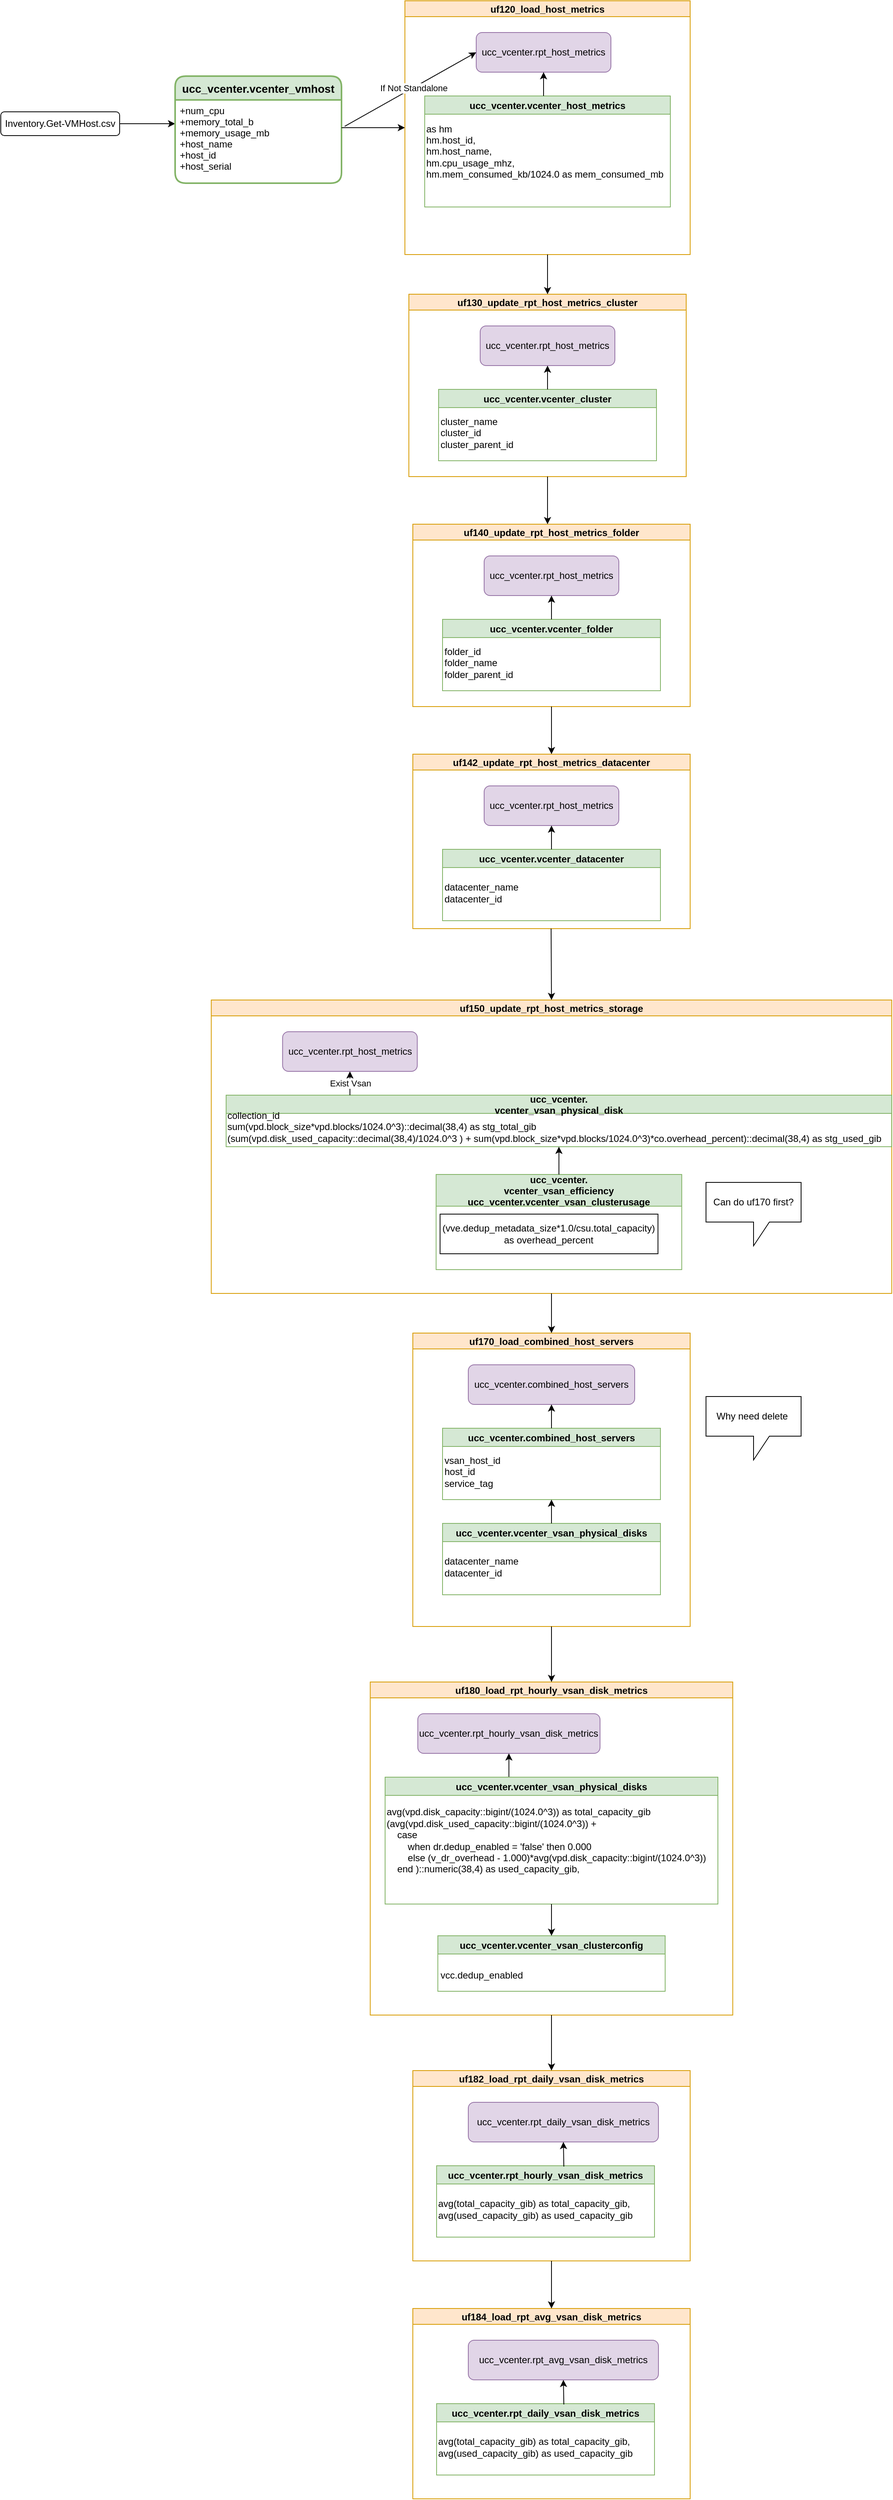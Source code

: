 <mxfile version="17.2.4" type="github">
  <diagram id="R2lEEEUBdFMjLlhIrx00" name="Page-1">
    <mxGraphModel dx="782" dy="379" grid="1" gridSize="10" guides="1" tooltips="1" connect="1" arrows="1" fold="1" page="1" pageScale="1" pageWidth="850" pageHeight="1100" math="0" shadow="0" extFonts="Permanent Marker^https://fonts.googleapis.com/css?family=Permanent+Marker">
      <root>
        <mxCell id="0" />
        <mxCell id="1" parent="0" />
        <mxCell id="P4FuP0LSuR6LacXq8Uvd-1" value="Inventory.Get-VMHost.csv" style="rounded=1;whiteSpace=wrap;html=1;" vertex="1" parent="1">
          <mxGeometry x="60" y="160" width="150" height="30" as="geometry" />
        </mxCell>
        <mxCell id="P4FuP0LSuR6LacXq8Uvd-2" value="" style="endArrow=classic;html=1;rounded=0;exitX=1;exitY=0.5;exitDx=0;exitDy=0;" edge="1" parent="1" source="P4FuP0LSuR6LacXq8Uvd-1">
          <mxGeometry width="50" height="50" relative="1" as="geometry">
            <mxPoint x="230" y="220" as="sourcePoint" />
            <mxPoint x="280" y="175" as="targetPoint" />
          </mxGeometry>
        </mxCell>
        <mxCell id="P4FuP0LSuR6LacXq8Uvd-8" value="ucc_vcenter.vcenter_vmhost" style="swimlane;childLayout=stackLayout;horizontal=1;startSize=30;horizontalStack=0;rounded=1;fontSize=14;fontStyle=1;strokeWidth=2;resizeParent=0;resizeLast=1;shadow=0;dashed=0;align=center;fillColor=#d5e8d4;strokeColor=#82b366;" vertex="1" parent="1">
          <mxGeometry x="280" y="115" width="210" height="135" as="geometry" />
        </mxCell>
        <mxCell id="P4FuP0LSuR6LacXq8Uvd-9" value="+num_cpu&#xa;+memory_total_b&#xa;+memory_usage_mb&#xa;+host_name&#xa;+host_id&#xa;+host_serial" style="align=left;strokeColor=none;fillColor=none;spacingLeft=4;fontSize=12;verticalAlign=top;resizable=0;rotatable=0;part=1;" vertex="1" parent="P4FuP0LSuR6LacXq8Uvd-8">
          <mxGeometry y="30" width="210" height="105" as="geometry" />
        </mxCell>
        <mxCell id="P4FuP0LSuR6LacXq8Uvd-10" value="" style="endArrow=classic;html=1;rounded=0;entryX=0;entryY=0.5;entryDx=0;entryDy=0;" edge="1" parent="1" target="P4FuP0LSuR6LacXq8Uvd-14">
          <mxGeometry width="50" height="50" relative="1" as="geometry">
            <mxPoint x="490" y="180" as="sourcePoint" />
            <mxPoint x="580" y="179" as="targetPoint" />
          </mxGeometry>
        </mxCell>
        <mxCell id="P4FuP0LSuR6LacXq8Uvd-14" value="uf120_load_host_metrics" style="swimlane;startSize=20;horizontal=1;containerType=tree;newEdgeStyle={&quot;edgeStyle&quot;:&quot;elbowEdgeStyle&quot;,&quot;startArrow&quot;:&quot;none&quot;,&quot;endArrow&quot;:&quot;none&quot;};fillColor=#ffe6cc;strokeColor=#d79b00;" vertex="1" parent="1">
          <mxGeometry x="570" y="20" width="360" height="320" as="geometry" />
        </mxCell>
        <mxCell id="P4FuP0LSuR6LacXq8Uvd-24" value="ucc_vcenter.rpt_host_metrics" style="rounded=1;whiteSpace=wrap;html=1;fillColor=#e1d5e7;strokeColor=#9673a6;" vertex="1" parent="P4FuP0LSuR6LacXq8Uvd-14">
          <mxGeometry x="90" y="40" width="170" height="50" as="geometry" />
        </mxCell>
        <mxCell id="P4FuP0LSuR6LacXq8Uvd-25" value="ucc_vcenter.vcenter_host_metrics" style="swimlane;fillColor=#d5e8d4;strokeColor=#82b366;" vertex="1" parent="P4FuP0LSuR6LacXq8Uvd-14">
          <mxGeometry x="25" y="120" width="310" height="140" as="geometry" />
        </mxCell>
        <mxCell id="P4FuP0LSuR6LacXq8Uvd-27" value="&lt;div&gt;as hm&lt;/div&gt;&lt;div&gt;hm.host_id,&lt;/div&gt;&lt;div&gt;&lt;span&gt;		&lt;/span&gt;hm.host_name,&lt;/div&gt;&lt;div&gt;&lt;span&gt;		&lt;/span&gt;hm.cpu_usage_mhz,&lt;/div&gt;&lt;div&gt;&lt;span&gt;		&lt;/span&gt;hm.mem_consumed_kb/1024.0 as mem_consumed_mb&lt;/div&gt;" style="text;html=1;align=left;verticalAlign=middle;resizable=0;points=[];autosize=1;strokeColor=none;fillColor=none;" vertex="1" parent="P4FuP0LSuR6LacXq8Uvd-25">
          <mxGeometry y="30" width="310" height="80" as="geometry" />
        </mxCell>
        <mxCell id="P4FuP0LSuR6LacXq8Uvd-29" value="" style="endArrow=classic;html=1;rounded=0;entryX=0.5;entryY=1;entryDx=0;entryDy=0;" edge="1" parent="P4FuP0LSuR6LacXq8Uvd-14" target="P4FuP0LSuR6LacXq8Uvd-24">
          <mxGeometry width="50" height="50" relative="1" as="geometry">
            <mxPoint x="175" y="120" as="sourcePoint" />
            <mxPoint x="210" y="150" as="targetPoint" />
          </mxGeometry>
        </mxCell>
        <mxCell id="P4FuP0LSuR6LacXq8Uvd-28" value="" style="endArrow=classic;html=1;rounded=0;exitX=1.019;exitY=0.317;exitDx=0;exitDy=0;exitPerimeter=0;entryX=0;entryY=0.5;entryDx=0;entryDy=0;" edge="1" parent="1" source="P4FuP0LSuR6LacXq8Uvd-9" target="P4FuP0LSuR6LacXq8Uvd-24">
          <mxGeometry width="50" height="50" relative="1" as="geometry">
            <mxPoint x="620" y="200" as="sourcePoint" />
            <mxPoint x="670" y="150" as="targetPoint" />
          </mxGeometry>
        </mxCell>
        <mxCell id="P4FuP0LSuR6LacXq8Uvd-30" value="If Not Standalone" style="edgeLabel;html=1;align=center;verticalAlign=middle;resizable=0;points=[];" vertex="1" connectable="0" parent="P4FuP0LSuR6LacXq8Uvd-28">
          <mxGeometry x="-0.141" relative="1" as="geometry">
            <mxPoint x="15" y="-8" as="offset" />
          </mxGeometry>
        </mxCell>
        <mxCell id="P4FuP0LSuR6LacXq8Uvd-31" value="uf130_update_rpt_host_metrics_cluster" style="swimlane;startSize=20;horizontal=1;containerType=tree;newEdgeStyle={&quot;edgeStyle&quot;:&quot;elbowEdgeStyle&quot;,&quot;startArrow&quot;:&quot;none&quot;,&quot;endArrow&quot;:&quot;none&quot;};fillColor=#ffe6cc;strokeColor=#d79b00;" vertex="1" parent="1">
          <mxGeometry x="575" y="390" width="350" height="230" as="geometry" />
        </mxCell>
        <mxCell id="P4FuP0LSuR6LacXq8Uvd-32" value="ucc_vcenter.rpt_host_metrics" style="rounded=1;whiteSpace=wrap;html=1;fillColor=#e1d5e7;strokeColor=#9673a6;" vertex="1" parent="P4FuP0LSuR6LacXq8Uvd-31">
          <mxGeometry x="90" y="40" width="170" height="50" as="geometry" />
        </mxCell>
        <mxCell id="P4FuP0LSuR6LacXq8Uvd-33" value="ucc_vcenter.vcenter_cluster" style="swimlane;fillColor=#d5e8d4;strokeColor=#82b366;" vertex="1" parent="P4FuP0LSuR6LacXq8Uvd-31">
          <mxGeometry x="37.5" y="120" width="275" height="90" as="geometry" />
        </mxCell>
        <mxCell id="P4FuP0LSuR6LacXq8Uvd-34" value="cluster_name&lt;br&gt;cluster_id&lt;br&gt;cluster_parent_id" style="text;html=1;align=left;verticalAlign=middle;resizable=0;points=[];autosize=1;strokeColor=none;fillColor=none;" vertex="1" parent="P4FuP0LSuR6LacXq8Uvd-33">
          <mxGeometry y="30" width="110" height="50" as="geometry" />
        </mxCell>
        <mxCell id="P4FuP0LSuR6LacXq8Uvd-35" value="" style="endArrow=classic;html=1;rounded=0;entryX=0.5;entryY=1;entryDx=0;entryDy=0;" edge="1" parent="P4FuP0LSuR6LacXq8Uvd-31" target="P4FuP0LSuR6LacXq8Uvd-32">
          <mxGeometry width="50" height="50" relative="1" as="geometry">
            <mxPoint x="175" y="120" as="sourcePoint" />
            <mxPoint x="210" y="150" as="targetPoint" />
          </mxGeometry>
        </mxCell>
        <mxCell id="P4FuP0LSuR6LacXq8Uvd-36" value="" style="endArrow=classic;html=1;rounded=0;exitX=0.5;exitY=1;exitDx=0;exitDy=0;entryX=0.5;entryY=0;entryDx=0;entryDy=0;" edge="1" parent="1" source="P4FuP0LSuR6LacXq8Uvd-14" target="P4FuP0LSuR6LacXq8Uvd-31">
          <mxGeometry width="50" height="50" relative="1" as="geometry">
            <mxPoint x="620" y="550" as="sourcePoint" />
            <mxPoint x="670" y="500" as="targetPoint" />
          </mxGeometry>
        </mxCell>
        <mxCell id="P4FuP0LSuR6LacXq8Uvd-37" value="uf140_update_rpt_host_metrics_folder" style="swimlane;startSize=20;horizontal=1;containerType=tree;newEdgeStyle={&quot;edgeStyle&quot;:&quot;elbowEdgeStyle&quot;,&quot;startArrow&quot;:&quot;none&quot;,&quot;endArrow&quot;:&quot;none&quot;};fillColor=#ffe6cc;strokeColor=#d79b00;" vertex="1" parent="1">
          <mxGeometry x="580" y="680" width="350" height="230" as="geometry" />
        </mxCell>
        <mxCell id="P4FuP0LSuR6LacXq8Uvd-38" value="ucc_vcenter.rpt_host_metrics" style="rounded=1;whiteSpace=wrap;html=1;fillColor=#e1d5e7;strokeColor=#9673a6;" vertex="1" parent="P4FuP0LSuR6LacXq8Uvd-37">
          <mxGeometry x="90" y="40" width="170" height="50" as="geometry" />
        </mxCell>
        <mxCell id="P4FuP0LSuR6LacXq8Uvd-39" value="ucc_vcenter.vcenter_folder" style="swimlane;fillColor=#d5e8d4;strokeColor=#82b366;" vertex="1" parent="P4FuP0LSuR6LacXq8Uvd-37">
          <mxGeometry x="37.5" y="120" width="275" height="90" as="geometry" />
        </mxCell>
        <mxCell id="P4FuP0LSuR6LacXq8Uvd-40" value="folder_id&lt;br&gt;folder_name&lt;br&gt;folder_parent_id" style="text;html=1;align=left;verticalAlign=middle;resizable=0;points=[];autosize=1;strokeColor=none;fillColor=none;" vertex="1" parent="P4FuP0LSuR6LacXq8Uvd-39">
          <mxGeometry y="30" width="100" height="50" as="geometry" />
        </mxCell>
        <mxCell id="P4FuP0LSuR6LacXq8Uvd-41" value="" style="endArrow=classic;html=1;rounded=0;entryX=0.5;entryY=1;entryDx=0;entryDy=0;" edge="1" parent="P4FuP0LSuR6LacXq8Uvd-37" target="P4FuP0LSuR6LacXq8Uvd-38">
          <mxGeometry width="50" height="50" relative="1" as="geometry">
            <mxPoint x="175" y="120" as="sourcePoint" />
            <mxPoint x="210" y="150" as="targetPoint" />
          </mxGeometry>
        </mxCell>
        <mxCell id="P4FuP0LSuR6LacXq8Uvd-42" value="" style="endArrow=classic;html=1;rounded=0;exitX=0.5;exitY=1;exitDx=0;exitDy=0;" edge="1" parent="1" source="P4FuP0LSuR6LacXq8Uvd-31">
          <mxGeometry width="50" height="50" relative="1" as="geometry">
            <mxPoint x="700" y="680" as="sourcePoint" />
            <mxPoint x="750" y="680" as="targetPoint" />
          </mxGeometry>
        </mxCell>
        <mxCell id="P4FuP0LSuR6LacXq8Uvd-43" value="uf142_update_rpt_host_metrics_datacenter" style="swimlane;startSize=20;horizontal=1;containerType=tree;newEdgeStyle={&quot;edgeStyle&quot;:&quot;elbowEdgeStyle&quot;,&quot;startArrow&quot;:&quot;none&quot;,&quot;endArrow&quot;:&quot;none&quot;};fillColor=#ffe6cc;strokeColor=#d79b00;" vertex="1" parent="1">
          <mxGeometry x="580" y="970" width="350" height="220" as="geometry" />
        </mxCell>
        <mxCell id="P4FuP0LSuR6LacXq8Uvd-44" value="ucc_vcenter.rpt_host_metrics" style="rounded=1;whiteSpace=wrap;html=1;fillColor=#e1d5e7;strokeColor=#9673a6;" vertex="1" parent="P4FuP0LSuR6LacXq8Uvd-43">
          <mxGeometry x="90" y="40" width="170" height="50" as="geometry" />
        </mxCell>
        <mxCell id="P4FuP0LSuR6LacXq8Uvd-45" value="ucc_vcenter.vcenter_datacenter" style="swimlane;fillColor=#d5e8d4;strokeColor=#82b366;" vertex="1" parent="P4FuP0LSuR6LacXq8Uvd-43">
          <mxGeometry x="37.5" y="120" width="275" height="90" as="geometry" />
        </mxCell>
        <mxCell id="P4FuP0LSuR6LacXq8Uvd-46" value="datacenter_name&lt;br&gt;datacenter_id" style="text;html=1;align=left;verticalAlign=middle;resizable=0;points=[];autosize=1;strokeColor=none;fillColor=none;" vertex="1" parent="P4FuP0LSuR6LacXq8Uvd-45">
          <mxGeometry y="40" width="110" height="30" as="geometry" />
        </mxCell>
        <mxCell id="P4FuP0LSuR6LacXq8Uvd-47" value="" style="endArrow=classic;html=1;rounded=0;entryX=0.5;entryY=1;entryDx=0;entryDy=0;" edge="1" parent="P4FuP0LSuR6LacXq8Uvd-43" target="P4FuP0LSuR6LacXq8Uvd-44">
          <mxGeometry width="50" height="50" relative="1" as="geometry">
            <mxPoint x="175" y="120" as="sourcePoint" />
            <mxPoint x="210" y="150" as="targetPoint" />
          </mxGeometry>
        </mxCell>
        <mxCell id="P4FuP0LSuR6LacXq8Uvd-48" value="" style="endArrow=classic;html=1;rounded=0;exitX=0.5;exitY=1;exitDx=0;exitDy=0;entryX=0.5;entryY=0;entryDx=0;entryDy=0;" edge="1" parent="1" source="P4FuP0LSuR6LacXq8Uvd-37" target="P4FuP0LSuR6LacXq8Uvd-43">
          <mxGeometry width="50" height="50" relative="1" as="geometry">
            <mxPoint x="420" y="1000" as="sourcePoint" />
            <mxPoint x="470" y="950" as="targetPoint" />
          </mxGeometry>
        </mxCell>
        <mxCell id="P4FuP0LSuR6LacXq8Uvd-49" value="uf150_update_rpt_host_metrics_storage" style="swimlane;startSize=20;horizontal=1;containerType=tree;newEdgeStyle={&quot;edgeStyle&quot;:&quot;elbowEdgeStyle&quot;,&quot;startArrow&quot;:&quot;none&quot;,&quot;endArrow&quot;:&quot;none&quot;};fillColor=#ffe6cc;strokeColor=#d79b00;" vertex="1" parent="1">
          <mxGeometry x="325.63" y="1280" width="858.75" height="370" as="geometry" />
        </mxCell>
        <mxCell id="P4FuP0LSuR6LacXq8Uvd-50" value="ucc_vcenter.rpt_host_metrics" style="rounded=1;whiteSpace=wrap;html=1;fillColor=#e1d5e7;strokeColor=#9673a6;" vertex="1" parent="P4FuP0LSuR6LacXq8Uvd-49">
          <mxGeometry x="90" y="40" width="170" height="50" as="geometry" />
        </mxCell>
        <mxCell id="P4FuP0LSuR6LacXq8Uvd-51" value="ucc_vcenter.&#xa;vcenter_vsan_physical_disk" style="swimlane;fillColor=#d5e8d4;strokeColor=#82b366;" vertex="1" parent="P4FuP0LSuR6LacXq8Uvd-49">
          <mxGeometry x="18.75" y="120" width="840" height="65" as="geometry" />
        </mxCell>
        <mxCell id="P4FuP0LSuR6LacXq8Uvd-52" value="collection_id&lt;br&gt;sum(vpd.block_size*vpd.blocks/1024.0^3)::decimal(38,4) as stg_total_gib&lt;br&gt;(sum(vpd.disk_used_capacity::decimal(38,4)/1024.0^3 ) + sum(vpd.block_size*vpd.blocks/1024.0^3)*co.overhead_percent)::decimal(38,4) as stg_used_gib" style="text;html=1;align=left;verticalAlign=middle;resizable=0;points=[];autosize=1;strokeColor=none;fillColor=none;" vertex="1" parent="P4FuP0LSuR6LacXq8Uvd-51">
          <mxGeometry y="15" width="840" height="50" as="geometry" />
        </mxCell>
        <mxCell id="P4FuP0LSuR6LacXq8Uvd-53" value="Exist Vsan" style="endArrow=classic;html=1;rounded=0;entryX=0.5;entryY=1;entryDx=0;entryDy=0;" edge="1" parent="P4FuP0LSuR6LacXq8Uvd-49" target="P4FuP0LSuR6LacXq8Uvd-50">
          <mxGeometry width="50" height="50" relative="1" as="geometry">
            <mxPoint x="175" y="120" as="sourcePoint" />
            <mxPoint x="210" y="150" as="targetPoint" />
            <Array as="points" />
          </mxGeometry>
        </mxCell>
        <mxCell id="P4FuP0LSuR6LacXq8Uvd-57" value="ucc_vcenter.&#xa;vcenter_vsan_efficiency&#xa;ucc_vcenter.vcenter_vsan_clusterusage" style="swimlane;fillColor=#d5e8d4;strokeColor=#82b366;startSize=40;" vertex="1" parent="P4FuP0LSuR6LacXq8Uvd-49">
          <mxGeometry x="283.75" y="220" width="310" height="120" as="geometry" />
        </mxCell>
        <mxCell id="P4FuP0LSuR6LacXq8Uvd-62" value="(vve.dedup_metadata_size*1.0/csu.total_capacity) as overhead_percent" style="whiteSpace=wrap;html=1;" vertex="1" parent="P4FuP0LSuR6LacXq8Uvd-57">
          <mxGeometry x="5" y="50" width="275" height="50" as="geometry" />
        </mxCell>
        <mxCell id="P4FuP0LSuR6LacXq8Uvd-59" value="" style="endArrow=classic;html=1;rounded=0;exitX=0.5;exitY=0;exitDx=0;exitDy=0;entryX=0.5;entryY=1;entryDx=0;entryDy=0;" edge="1" parent="P4FuP0LSuR6LacXq8Uvd-49" source="P4FuP0LSuR6LacXq8Uvd-57" target="P4FuP0LSuR6LacXq8Uvd-51">
          <mxGeometry width="50" height="50" relative="1" as="geometry">
            <mxPoint x="90" y="230" as="sourcePoint" />
            <mxPoint x="140" y="180" as="targetPoint" />
          </mxGeometry>
        </mxCell>
        <mxCell id="P4FuP0LSuR6LacXq8Uvd-73" value="Can do uf170 first?" style="shape=callout;whiteSpace=wrap;html=1;perimeter=calloutPerimeter;" vertex="1" parent="P4FuP0LSuR6LacXq8Uvd-49">
          <mxGeometry x="624.37" y="230" width="120" height="80" as="geometry" />
        </mxCell>
        <mxCell id="P4FuP0LSuR6LacXq8Uvd-54" value="" style="endArrow=classic;html=1;rounded=0;exitX=0.5;exitY=1;exitDx=0;exitDy=0;entryX=0.5;entryY=0;entryDx=0;entryDy=0;" edge="1" parent="1" target="P4FuP0LSuR6LacXq8Uvd-49">
          <mxGeometry width="50" height="50" relative="1" as="geometry">
            <mxPoint x="754.5" y="1190" as="sourcePoint" />
            <mxPoint x="754.5" y="1250" as="targetPoint" />
          </mxGeometry>
        </mxCell>
        <mxCell id="P4FuP0LSuR6LacXq8Uvd-63" value="uf170_load_combined_host_servers" style="swimlane;startSize=20;horizontal=1;containerType=tree;newEdgeStyle={&quot;edgeStyle&quot;:&quot;elbowEdgeStyle&quot;,&quot;startArrow&quot;:&quot;none&quot;,&quot;endArrow&quot;:&quot;none&quot;};fillColor=#ffe6cc;strokeColor=#d79b00;" vertex="1" parent="1">
          <mxGeometry x="580" y="1700" width="350" height="370" as="geometry" />
        </mxCell>
        <mxCell id="P4FuP0LSuR6LacXq8Uvd-64" value="ucc_vcenter.combined_host_servers" style="rounded=1;whiteSpace=wrap;html=1;fillColor=#e1d5e7;strokeColor=#9673a6;" vertex="1" parent="P4FuP0LSuR6LacXq8Uvd-63">
          <mxGeometry x="70" y="40" width="210" height="50" as="geometry" />
        </mxCell>
        <mxCell id="P4FuP0LSuR6LacXq8Uvd-65" value="ucc_vcenter.combined_host_servers" style="swimlane;fillColor=#d5e8d4;strokeColor=#82b366;" vertex="1" parent="P4FuP0LSuR6LacXq8Uvd-63">
          <mxGeometry x="37.5" y="120" width="275" height="90" as="geometry" />
        </mxCell>
        <mxCell id="P4FuP0LSuR6LacXq8Uvd-66" value="vsan_host_id&lt;br&gt;host_id&lt;br&gt;service_tag" style="text;html=1;align=left;verticalAlign=middle;resizable=0;points=[];autosize=1;strokeColor=none;fillColor=none;" vertex="1" parent="P4FuP0LSuR6LacXq8Uvd-65">
          <mxGeometry y="30" width="90" height="50" as="geometry" />
        </mxCell>
        <mxCell id="P4FuP0LSuR6LacXq8Uvd-67" value="" style="endArrow=classic;html=1;rounded=0;entryX=0.5;entryY=1;entryDx=0;entryDy=0;" edge="1" parent="P4FuP0LSuR6LacXq8Uvd-63" target="P4FuP0LSuR6LacXq8Uvd-64">
          <mxGeometry width="50" height="50" relative="1" as="geometry">
            <mxPoint x="175" y="120" as="sourcePoint" />
            <mxPoint x="210" y="150" as="targetPoint" />
          </mxGeometry>
        </mxCell>
        <mxCell id="P4FuP0LSuR6LacXq8Uvd-69" value="ucc_vcenter.vcenter_vsan_physical_disks" style="swimlane;fillColor=#d5e8d4;strokeColor=#82b366;" vertex="1" parent="P4FuP0LSuR6LacXq8Uvd-63">
          <mxGeometry x="37.5" y="240" width="275" height="90" as="geometry" />
        </mxCell>
        <mxCell id="P4FuP0LSuR6LacXq8Uvd-70" value="datacenter_name&lt;br&gt;datacenter_id" style="text;html=1;align=left;verticalAlign=middle;resizable=0;points=[];autosize=1;strokeColor=none;fillColor=none;" vertex="1" parent="P4FuP0LSuR6LacXq8Uvd-69">
          <mxGeometry y="40" width="110" height="30" as="geometry" />
        </mxCell>
        <mxCell id="P4FuP0LSuR6LacXq8Uvd-71" value="" style="endArrow=classic;html=1;rounded=0;exitX=0.5;exitY=0;exitDx=0;exitDy=0;entryX=0.5;entryY=1;entryDx=0;entryDy=0;" edge="1" parent="P4FuP0LSuR6LacXq8Uvd-63" source="P4FuP0LSuR6LacXq8Uvd-69" target="P4FuP0LSuR6LacXq8Uvd-65">
          <mxGeometry width="50" height="50" relative="1" as="geometry">
            <mxPoint x="-90" y="310" as="sourcePoint" />
            <mxPoint x="-40" y="260" as="targetPoint" />
          </mxGeometry>
        </mxCell>
        <mxCell id="P4FuP0LSuR6LacXq8Uvd-68" value="" style="endArrow=classic;html=1;rounded=0;exitX=0.5;exitY=1;exitDx=0;exitDy=0;entryX=0.5;entryY=0;entryDx=0;entryDy=0;" edge="1" parent="1" source="P4FuP0LSuR6LacXq8Uvd-49" target="P4FuP0LSuR6LacXq8Uvd-63">
          <mxGeometry width="50" height="50" relative="1" as="geometry">
            <mxPoint x="500" y="1730" as="sourcePoint" />
            <mxPoint x="550" y="1680" as="targetPoint" />
          </mxGeometry>
        </mxCell>
        <mxCell id="P4FuP0LSuR6LacXq8Uvd-72" value="Why need delete&amp;nbsp;" style="shape=callout;whiteSpace=wrap;html=1;perimeter=calloutPerimeter;" vertex="1" parent="1">
          <mxGeometry x="950" y="1780" width="120" height="80" as="geometry" />
        </mxCell>
        <mxCell id="P4FuP0LSuR6LacXq8Uvd-74" value="uf180_load_rpt_hourly_vsan_disk_metrics" style="swimlane;startSize=20;horizontal=1;containerType=tree;newEdgeStyle={&quot;edgeStyle&quot;:&quot;elbowEdgeStyle&quot;,&quot;startArrow&quot;:&quot;none&quot;,&quot;endArrow&quot;:&quot;none&quot;};fillColor=#ffe6cc;strokeColor=#d79b00;" vertex="1" parent="1">
          <mxGeometry x="526.26" y="2140" width="457.5" height="420" as="geometry" />
        </mxCell>
        <mxCell id="P4FuP0LSuR6LacXq8Uvd-75" value="ucc_vcenter.rpt_hourly_vsan_disk_metrics" style="rounded=1;whiteSpace=wrap;html=1;fillColor=#e1d5e7;strokeColor=#9673a6;" vertex="1" parent="P4FuP0LSuR6LacXq8Uvd-74">
          <mxGeometry x="60" y="40" width="230" height="50" as="geometry" />
        </mxCell>
        <mxCell id="P4FuP0LSuR6LacXq8Uvd-78" value="" style="endArrow=classic;html=1;rounded=0;entryX=0.5;entryY=1;entryDx=0;entryDy=0;" edge="1" parent="P4FuP0LSuR6LacXq8Uvd-74" target="P4FuP0LSuR6LacXq8Uvd-75">
          <mxGeometry width="50" height="50" relative="1" as="geometry">
            <mxPoint x="175" y="120" as="sourcePoint" />
            <mxPoint x="210" y="150" as="targetPoint" />
          </mxGeometry>
        </mxCell>
        <mxCell id="P4FuP0LSuR6LacXq8Uvd-79" value="ucc_vcenter.vcenter_vsan_physical_disks" style="swimlane;fillColor=#d5e8d4;strokeColor=#82b366;" vertex="1" parent="P4FuP0LSuR6LacXq8Uvd-74">
          <mxGeometry x="18.75" y="120" width="420" height="160" as="geometry" />
        </mxCell>
        <mxCell id="P4FuP0LSuR6LacXq8Uvd-80" value="avg(vpd.disk_capacity::bigint/(1024.0^3)) as total_capacity_gib&lt;br&gt;&lt;div&gt;(avg(vpd.disk_used_capacity::bigint/(1024.0^3)) +&lt;/div&gt;&lt;div&gt;&lt;span&gt;			&lt;/span&gt;&amp;nbsp; &amp;nbsp; case&lt;/div&gt;&lt;div&gt;&lt;span&gt;			&lt;/span&gt;&amp;nbsp; &amp;nbsp; &amp;nbsp; &amp;nbsp; when dr.dedup_enabled = &#39;false&#39; then 0.000&lt;/div&gt;&lt;div&gt;&lt;span&gt;			&lt;/span&gt;&amp;nbsp; &amp;nbsp; &amp;nbsp; &amp;nbsp; else (v_dr_overhead - 1.000)*avg(vpd.disk_capacity::bigint/(1024.0^3))&lt;/div&gt;&lt;div&gt;&lt;span&gt;			&lt;/span&gt;&amp;nbsp; &amp;nbsp; end )::numeric(38,4) as used_capacity_gib,&lt;/div&gt;" style="text;html=1;align=left;verticalAlign=middle;resizable=0;points=[];autosize=1;strokeColor=none;fillColor=none;" vertex="1" parent="P4FuP0LSuR6LacXq8Uvd-79">
          <mxGeometry y="35" width="420" height="90" as="geometry" />
        </mxCell>
        <mxCell id="P4FuP0LSuR6LacXq8Uvd-83" value="ucc_vcenter.vcenter_vsan_clusterconfig" style="swimlane;fillColor=#d5e8d4;strokeColor=#82b366;" vertex="1" parent="P4FuP0LSuR6LacXq8Uvd-74">
          <mxGeometry x="85.32" y="320" width="286.87" height="70" as="geometry" />
        </mxCell>
        <mxCell id="P4FuP0LSuR6LacXq8Uvd-84" value="vcc.dedup_enabled" style="text;html=1;align=left;verticalAlign=middle;resizable=0;points=[];autosize=1;strokeColor=none;fillColor=none;" vertex="1" parent="P4FuP0LSuR6LacXq8Uvd-83">
          <mxGeometry x="1.87" y="40" width="120" height="20" as="geometry" />
        </mxCell>
        <mxCell id="P4FuP0LSuR6LacXq8Uvd-85" value="" style="endArrow=classic;html=1;rounded=0;exitX=0.5;exitY=1;exitDx=0;exitDy=0;" edge="1" parent="P4FuP0LSuR6LacXq8Uvd-74" source="P4FuP0LSuR6LacXq8Uvd-79" target="P4FuP0LSuR6LacXq8Uvd-83">
          <mxGeometry width="50" height="50" relative="1" as="geometry">
            <mxPoint x="23.74" y="390" as="sourcePoint" />
            <mxPoint x="73.74" y="340" as="targetPoint" />
          </mxGeometry>
        </mxCell>
        <mxCell id="P4FuP0LSuR6LacXq8Uvd-82" value="" style="endArrow=classic;html=1;rounded=0;exitX=0.5;exitY=1;exitDx=0;exitDy=0;entryX=0.5;entryY=0;entryDx=0;entryDy=0;" edge="1" parent="1" source="P4FuP0LSuR6LacXq8Uvd-63" target="P4FuP0LSuR6LacXq8Uvd-74">
          <mxGeometry width="50" height="50" relative="1" as="geometry">
            <mxPoint x="510" y="2150" as="sourcePoint" />
            <mxPoint x="560" y="2100" as="targetPoint" />
          </mxGeometry>
        </mxCell>
        <mxCell id="P4FuP0LSuR6LacXq8Uvd-86" value="uf182_load_rpt_daily_vsan_disk_metrics" style="swimlane;startSize=20;horizontal=1;containerType=tree;newEdgeStyle={&quot;edgeStyle&quot;:&quot;elbowEdgeStyle&quot;,&quot;startArrow&quot;:&quot;none&quot;,&quot;endArrow&quot;:&quot;none&quot;};fillColor=#ffe6cc;strokeColor=#d79b00;" vertex="1" parent="1">
          <mxGeometry x="580" y="2630" width="350" height="240" as="geometry" />
        </mxCell>
        <mxCell id="P4FuP0LSuR6LacXq8Uvd-87" value="ucc_vcenter.rpt_daily_vsan_disk_metrics" style="rounded=1;whiteSpace=wrap;html=1;fillColor=#e1d5e7;strokeColor=#9673a6;" vertex="1" parent="P4FuP0LSuR6LacXq8Uvd-86">
          <mxGeometry x="70" y="40" width="240" height="50" as="geometry" />
        </mxCell>
        <mxCell id="P4FuP0LSuR6LacXq8Uvd-88" value="ucc_vcenter.rpt_hourly_vsan_disk_metrics" style="swimlane;fillColor=#d5e8d4;strokeColor=#82b366;" vertex="1" parent="P4FuP0LSuR6LacXq8Uvd-86">
          <mxGeometry x="30" y="120" width="275" height="90" as="geometry" />
        </mxCell>
        <mxCell id="P4FuP0LSuR6LacXq8Uvd-89" value="&lt;div&gt;avg(total_capacity_gib) as total_capacity_gib,&lt;/div&gt;&lt;div&gt;avg(used_capacity_gib)&lt;span&gt;	&lt;/span&gt; as used_capacity_gib&lt;/div&gt;" style="text;html=1;align=left;verticalAlign=middle;resizable=0;points=[];autosize=1;strokeColor=none;fillColor=none;" vertex="1" parent="P4FuP0LSuR6LacXq8Uvd-88">
          <mxGeometry y="40" width="260" height="30" as="geometry" />
        </mxCell>
        <mxCell id="P4FuP0LSuR6LacXq8Uvd-90" value="" style="endArrow=classic;html=1;rounded=0;entryX=0.5;entryY=1;entryDx=0;entryDy=0;exitX=0.584;exitY=0.011;exitDx=0;exitDy=0;exitPerimeter=0;" edge="1" parent="P4FuP0LSuR6LacXq8Uvd-86" target="P4FuP0LSuR6LacXq8Uvd-87" source="P4FuP0LSuR6LacXq8Uvd-88">
          <mxGeometry width="50" height="50" relative="1" as="geometry">
            <mxPoint x="175" y="120" as="sourcePoint" />
            <mxPoint x="210" y="150" as="targetPoint" />
          </mxGeometry>
        </mxCell>
        <mxCell id="P4FuP0LSuR6LacXq8Uvd-94" value="" style="endArrow=classic;html=1;rounded=0;exitX=0.5;exitY=1;exitDx=0;exitDy=0;entryX=0.5;entryY=0;entryDx=0;entryDy=0;" edge="1" parent="1" source="P4FuP0LSuR6LacXq8Uvd-74" target="P4FuP0LSuR6LacXq8Uvd-86">
          <mxGeometry width="50" height="50" relative="1" as="geometry">
            <mxPoint x="480" y="2680" as="sourcePoint" />
            <mxPoint x="530" y="2630" as="targetPoint" />
          </mxGeometry>
        </mxCell>
        <mxCell id="P4FuP0LSuR6LacXq8Uvd-95" value="uf184_load_rpt_avg_vsan_disk_metrics" style="swimlane;startSize=20;horizontal=1;containerType=tree;newEdgeStyle={&quot;edgeStyle&quot;:&quot;elbowEdgeStyle&quot;,&quot;startArrow&quot;:&quot;none&quot;,&quot;endArrow&quot;:&quot;none&quot;};fillColor=#ffe6cc;strokeColor=#d79b00;" vertex="1" parent="1">
          <mxGeometry x="580" y="2930" width="350" height="240" as="geometry" />
        </mxCell>
        <mxCell id="P4FuP0LSuR6LacXq8Uvd-96" value="ucc_vcenter.rpt_avg_vsan_disk_metrics" style="rounded=1;whiteSpace=wrap;html=1;fillColor=#e1d5e7;strokeColor=#9673a6;" vertex="1" parent="P4FuP0LSuR6LacXq8Uvd-95">
          <mxGeometry x="70" y="40" width="240" height="50" as="geometry" />
        </mxCell>
        <mxCell id="P4FuP0LSuR6LacXq8Uvd-97" value="ucc_vcenter.rpt_daily_vsan_disk_metrics" style="swimlane;fillColor=#d5e8d4;strokeColor=#82b366;" vertex="1" parent="P4FuP0LSuR6LacXq8Uvd-95">
          <mxGeometry x="30" y="120" width="275" height="90" as="geometry" />
        </mxCell>
        <mxCell id="P4FuP0LSuR6LacXq8Uvd-98" value="&lt;div&gt;avg(total_capacity_gib) as total_capacity_gib,&lt;/div&gt;&lt;div&gt;avg(used_capacity_gib)&lt;span&gt;	&lt;/span&gt; as used_capacity_gib&lt;/div&gt;" style="text;html=1;align=left;verticalAlign=middle;resizable=0;points=[];autosize=1;strokeColor=none;fillColor=none;" vertex="1" parent="P4FuP0LSuR6LacXq8Uvd-97">
          <mxGeometry y="40" width="260" height="30" as="geometry" />
        </mxCell>
        <mxCell id="P4FuP0LSuR6LacXq8Uvd-99" value="" style="endArrow=classic;html=1;rounded=0;entryX=0.5;entryY=1;entryDx=0;entryDy=0;exitX=0.584;exitY=0.011;exitDx=0;exitDy=0;exitPerimeter=0;" edge="1" parent="P4FuP0LSuR6LacXq8Uvd-95" source="P4FuP0LSuR6LacXq8Uvd-97" target="P4FuP0LSuR6LacXq8Uvd-96">
          <mxGeometry width="50" height="50" relative="1" as="geometry">
            <mxPoint x="175" y="120" as="sourcePoint" />
            <mxPoint x="210" y="150" as="targetPoint" />
          </mxGeometry>
        </mxCell>
        <mxCell id="P4FuP0LSuR6LacXq8Uvd-100" value="" style="endArrow=classic;html=1;rounded=0;exitX=0.5;exitY=1;exitDx=0;exitDy=0;entryX=0.5;entryY=0;entryDx=0;entryDy=0;" edge="1" parent="1" source="P4FuP0LSuR6LacXq8Uvd-86" target="P4FuP0LSuR6LacXq8Uvd-95">
          <mxGeometry width="50" height="50" relative="1" as="geometry">
            <mxPoint x="460" y="2950" as="sourcePoint" />
            <mxPoint x="510" y="2900" as="targetPoint" />
          </mxGeometry>
        </mxCell>
      </root>
    </mxGraphModel>
  </diagram>
</mxfile>
